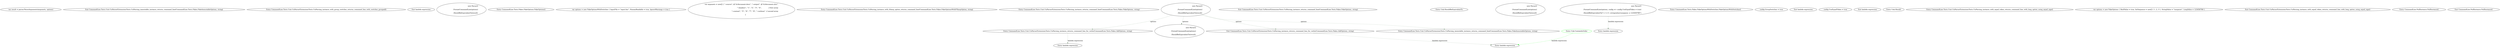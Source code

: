 digraph  {
m0_4 [cluster="CommandLine.Tests.Unit.Attributes.OptionArrayAttributeFixture.Should_correctly_parse_two_consecutive_arrays()", file="InstanceBuilder.cs", label="var result = parser.ParseArguments(argumets, options)", span="27-27"];
m0_11 [cluster="CommandLine.Tests.Unit.UnParserExtensionsTests.UnParsing_immutable_instance_returns_command_line(CommandLine.Tests.Fakes.FakeImmutableOptions, string)", file="InstanceBuilder.cs", label="Exit CommandLine.Tests.Unit.UnParserExtensionsTests.UnParsing_immutable_instance_returns_command_line(CommandLine.Tests.Fakes.FakeImmutableOptions, string)", span="33-33"];
m0_15 [cluster="CommandLine.Tests.Unit.UnParserExtensionsTests.UnParsing_instance_with_group_switches_returns_command_line_with_switches_grouped()", file="InstanceBuilder.cs", label="Entry CommandLine.Tests.Unit.UnParserExtensionsTests.UnParsing_instance_with_group_switches_returns_command_line_with_switches_grouped()", span="50-50"];
m0_20 [cluster="lambda expression", file="InstanceBuilder.cs", label="Exit lambda expression", span="31-31"];
m0_13 [cluster="CommandLine.Tests.Unit.UnParserExtensionsTests.UnParsing_instance_with_fsharp_option_returns_command_line(CommandLine.Tests.Fakes.FakeOptionsWithFSharpOption, string)", file="InstanceBuilder.cs", label="new Parser()\r\n                .FormatCommandLine(options)\r\n                .ShouldBeEquivalentTo(result)", span="44-46"];
m0_28 [cluster="CommandLine.Tests.Fakes.FakeOptions.FakeOptions()", file="InstanceBuilder.cs", label="Entry CommandLine.Tests.Fakes.FakeOptions.FakeOptions()", span="6-6"];
m0_16 [cluster="CommandLine.Tests.Unit.UnParserExtensionsTests.UnParsing_instance_with_group_switches_returns_command_line_with_switches_grouped()", file="InstanceBuilder.cs", label="var options = new FakeOptionsWithSwitches { InputFile = ''input.bin'', HumanReadable = true, IgnoreWarnings = true }", span="52-52"];
m0_3 [cluster="CommandLine.Tests.Unit.Attributes.OptionArrayAttributeFixture.Should_correctly_parse_two_consecutive_arrays()", file="InstanceBuilder.cs", label="var argumets = new[] { ''--source'', @''d:/document.docx'', ''--output'', @''d:/document.xlsx'',\r\n                    ''--headers'', ''1'', ''2'', ''3'', ''4'',              // first array\r\n                    ''--content'', ''5'', ''6'', ''7'', ''8'', ''--verbose''  // second array\r\n                }", span="21-24"];
m0_12 [cluster="CommandLine.Tests.Unit.UnParserExtensionsTests.UnParsing_instance_with_fsharp_option_returns_command_line(CommandLine.Tests.Fakes.FakeOptionsWithFSharpOption, string)", file="InstanceBuilder.cs", label="Entry CommandLine.Tests.Unit.UnParserExtensionsTests.UnParsing_instance_with_fsharp_option_returns_command_line(CommandLine.Tests.Fakes.FakeOptionsWithFSharpOption, string)", span="42-42"];
m0_0 [cluster="CommandLine.Tests.Unit.UnParserExtensionsTests.UnParsing_instance_returns_command_line(CommandLine.Tests.Fakes.FakeOptions, string)", file="InstanceBuilder.cs", label="Entry CommandLine.Tests.Unit.UnParserExtensionsTests.UnParsing_instance_returns_command_line(CommandLine.Tests.Fakes.FakeOptions, string)", span="15-15"];
m0_1 [cluster="CommandLine.Tests.Unit.UnParserExtensionsTests.UnParsing_instance_returns_command_line(CommandLine.Tests.Fakes.FakeOptions, string)", file="InstanceBuilder.cs", label="new Parser()\r\n                .FormatCommandLine(options)\r\n                .ShouldBeEquivalentTo(result)", span="17-19"];
m0_2 [cluster="CommandLine.Tests.Unit.UnParserExtensionsTests.UnParsing_instance_returns_command_line(CommandLine.Tests.Fakes.FakeOptions, string)", file="InstanceBuilder.cs", label="Exit CommandLine.Tests.Unit.UnParserExtensionsTests.UnParsing_instance_returns_command_line(CommandLine.Tests.Fakes.FakeOptions, string)", span="15-15"];
m0_6 [cluster="CommandLine.Tests.Unit.UnParserExtensionsTests.UnParsing_instance_returns_command_line_for_verbs(CommandLine.Tests.Fakes.AddOptions, string)", file="InstanceBuilder.cs", label="Entry CommandLine.Tests.Unit.UnParserExtensionsTests.UnParsing_instance_returns_command_line_for_verbs(CommandLine.Tests.Fakes.AddOptions, string)", span="24-24"];
m0_7 [cluster="CommandLine.Tests.Unit.UnParserExtensionsTests.UnParsing_instance_returns_command_line_for_verbs(CommandLine.Tests.Fakes.AddOptions, string)", file="InstanceBuilder.cs", label="new Parser()\r\n                .FormatCommandLine(options)\r\n                .ShouldBeEquivalentTo(result)", span="26-28"];
m0_8 [cluster="CommandLine.Tests.Unit.UnParserExtensionsTests.UnParsing_instance_returns_command_line_for_verbs(CommandLine.Tests.Fakes.AddOptions, string)", file="InstanceBuilder.cs", label="Exit CommandLine.Tests.Unit.UnParserExtensionsTests.UnParsing_instance_returns_command_line_for_verbs(CommandLine.Tests.Fakes.AddOptions, string)", span="24-24"];
m0_9 [cluster="CommandLine.Tests.Unit.UnParserExtensionsTests.UnParsing_immutable_instance_returns_command_line(CommandLine.Tests.Fakes.FakeImmutableOptions, string)", file="InstanceBuilder.cs", label="Entry CommandLine.Tests.Unit.UnParserExtensionsTests.UnParsing_immutable_instance_returns_command_line(CommandLine.Tests.Fakes.FakeImmutableOptions, string)", span="33-33"];
m0_5 [cluster="Unk.ShouldBeEquivalentTo", file="InstanceBuilder.cs", label="Entry Unk.ShouldBeEquivalentTo", span=""];
m0_10 [cluster="CommandLine.Tests.Unit.UnParserExtensionsTests.UnParsing_immutable_instance_returns_command_line(CommandLine.Tests.Fakes.FakeImmutableOptions, string)", file="InstanceBuilder.cs", label="new Parser()\r\n                .FormatCommandLine(options)\r\n                .ShouldBeEquivalentTo(result)", span="35-37"];
m0_17 [cluster="Unk.ContainInOrder", color=green, community=0, file="InstanceBuilder.cs", label="Entry Unk.ContainInOrder", prediction=0, span=""];
m0_18 [cluster="lambda expression", file="InstanceBuilder.cs", label="Entry lambda expression", span="31-31"];
m0_29 [cluster="lambda expression", file="InstanceBuilder.cs", label="Entry lambda expression", span="63-63"];
m0_21 [cluster="lambda expression", file="InstanceBuilder.cs", label="Entry lambda expression", span="54-54"];
m0_19 [cluster="CommandLine.Tests.Fakes.FakeOptionsWithSwitches.FakeOptionsWithSwitches()", file="InstanceBuilder.cs", label="Entry CommandLine.Tests.Fakes.FakeOptionsWithSwitches.FakeOptionsWithSwitches()", span="4-4"];
m0_22 [cluster="lambda expression", file="InstanceBuilder.cs", label="config.GroupSwitches = true", span="54-54"];
m0_23 [cluster="lambda expression", file="InstanceBuilder.cs", label="Exit lambda expression", span="54-54"];
m0_30 [cluster="lambda expression", file="InstanceBuilder.cs", label="config.UseEqualToken = true", span="63-63"];
m0_31 [cluster="lambda expression", file="InstanceBuilder.cs", label="Exit lambda expression", span="63-63"];
m0_14 [cluster="Unk.Should", file="InstanceBuilder.cs", label="Entry Unk.Should", span=""];
m0_24 [cluster="CommandLine.Tests.Unit.UnParserExtensionsTests.UnParsing_instance_with_equal_token_returns_command_line_with_long_option_using_equal_sign()", file="InstanceBuilder.cs", label="Entry CommandLine.Tests.Unit.UnParserExtensionsTests.UnParsing_instance_with_equal_token_returns_command_line_with_long_option_using_equal_sign()", span="59-59"];
m0_26 [cluster="CommandLine.Tests.Unit.UnParserExtensionsTests.UnParsing_instance_with_equal_token_returns_command_line_with_long_option_using_equal_sign()", file="InstanceBuilder.cs", label="new Parser()\r\n                .FormatCommandLine(options, config => config.UseEqualToken = true)\r\n                .ShouldBeEquivalentTo(''-i 1 2 3 --stringvalue=nospaces -x 123456789'')", span="62-64"];
m0_25 [cluster="CommandLine.Tests.Unit.UnParserExtensionsTests.UnParsing_instance_with_equal_token_returns_command_line_with_long_option_using_equal_sign()", file="InstanceBuilder.cs", label="var options = new FakeOptions { BoolValue = true, IntSequence = new[] { 1, 2, 3 }, StringValue = ''nospaces'', LongValue = 123456789 }", span="61-61"];
m0_27 [cluster="CommandLine.Tests.Unit.UnParserExtensionsTests.UnParsing_instance_with_equal_token_returns_command_line_with_long_option_using_equal_sign()", file="InstanceBuilder.cs", label="Exit CommandLine.Tests.Unit.UnParserExtensionsTests.UnParsing_instance_with_equal_token_returns_command_line_with_long_option_using_equal_sign()", span="59-59"];
m2_0 [cluster="CommandLine.NullInstance.NullInstance()", file="InstanceBuilder_new.cs", label="Entry CommandLine.NullInstance.NullInstance()", span="9-9"];
m2_1 [cluster="CommandLine.NullInstance.NullInstance()", file="InstanceBuilder_new.cs", label="Exit CommandLine.NullInstance.NullInstance()", span="9-9"];
m0_1 -> m0_6  [color=darkseagreen4, key=1, label=options, style=dashed];
m0_1 -> m0_7  [color=darkseagreen4, key=1, label=options, style=dashed];
m0_1 -> m0_8  [color=darkseagreen4, key=1, label=options, style=dashed];
m0_1 -> m0_9  [color=darkseagreen4, key=1, label=options, style=dashed];
m0_6 -> m0_18  [color=darkseagreen4, key=1, label="lambda expression", style=dashed];
m0_8 -> m0_21  [color=darkseagreen4, key=1, label="lambda expression", style=dashed];
m0_17 -> m0_21  [color=green, key=1, label="lambda expression", style=dashed];
m0_26 -> m0_29  [color=darkseagreen4, key=1, label="lambda expression", style=dashed];
}
